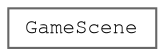 digraph "Graphical Class Hierarchy"
{
 // LATEX_PDF_SIZE
  bgcolor="transparent";
  edge [fontname=FreeMono,fontsize=10,labelfontname=FreeMono,labelfontsize=10];
  node [fontname=FreeMono,fontsize=10,shape=box,height=0.2,width=0.4];
  rankdir="LR";
  Node0 [label="GameScene",height=0.2,width=0.4,color="grey40", fillcolor="white", style="filled",URL="$struct_game_scene.html",tooltip=" "];
}
